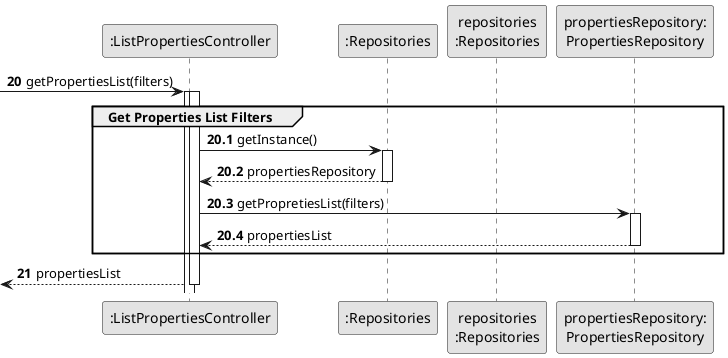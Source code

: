 @startuml
skinparam monochrome true
skinparam packageStyle rectangle
skinparam shadowing false



'hide footbox
participant ":ListPropertiesController" as CTRL
participant ":Repositories" as repositories
participant "repositories\n:Repositories" as repositoriesSingleton
participant "propertiesRepository:\nPropertiesRepository" as plistRepository

autonumber 20
-> CTRL : getPropertiesList(filters)
autonumber 20.1
activate CTRL

    group Get Properties List Filters

           activate CTRL
               CTRL -> repositories : getInstance()
               activate repositories

               repositories --> CTRL: propertiesRepository
               deactivate repositories

              CTRL -> plistRepository : getPropretiesList(filters)
              activate plistRepository

              plistRepository --> CTRL : propertiesList
              deactivate plistRepository


    end
    autonumber 21
    <-- CTRL :propertiesList
deactivate CTRL

@enduml